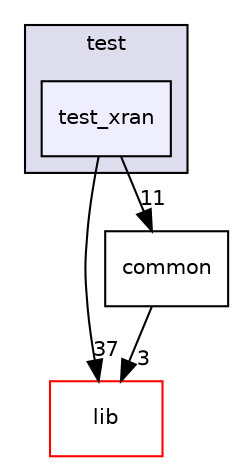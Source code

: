 digraph "test_xran" {
  compound=true
  node [ fontsize="10", fontname="Helvetica"];
  edge [ labelfontsize="10", labelfontname="Helvetica"];
  subgraph clusterdir_babe8eacf738372576863f88f66866a5 {
    graph [ bgcolor="#ddddee", pencolor="black", label="test" fontname="Helvetica", fontsize="10", URL="dir_babe8eacf738372576863f88f66866a5.html"]
  dir_eb25680e5ae075ef825a327f00297047 [shape=box, label="test_xran", style="filled", fillcolor="#eeeeff", pencolor="black", URL="dir_eb25680e5ae075ef825a327f00297047.html"];
  }
  dir_5cc0cc0264b57168b75ca56bde6cc403 [shape=box label="lib" fillcolor="white" style="filled" color="red" URL="dir_5cc0cc0264b57168b75ca56bde6cc403.html"];
  dir_1bd9561fc3fad99ea06f3a94905f6e7f [shape=box label="common" URL="dir_1bd9561fc3fad99ea06f3a94905f6e7f.html"];
  dir_eb25680e5ae075ef825a327f00297047->dir_5cc0cc0264b57168b75ca56bde6cc403 [headlabel="37", labeldistance=1.5 headhref="dir_000002_000006.html"];
  dir_eb25680e5ae075ef825a327f00297047->dir_1bd9561fc3fad99ea06f3a94905f6e7f [headlabel="11", labeldistance=1.5 headhref="dir_000002_000005.html"];
  dir_1bd9561fc3fad99ea06f3a94905f6e7f->dir_5cc0cc0264b57168b75ca56bde6cc403 [headlabel="3", labeldistance=1.5 headhref="dir_000005_000006.html"];
}
